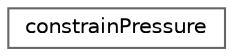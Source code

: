 digraph "Graphical Class Hierarchy"
{
 // LATEX_PDF_SIZE
  bgcolor="transparent";
  edge [fontname=Helvetica,fontsize=10,labelfontname=Helvetica,labelfontsize=10];
  node [fontname=Helvetica,fontsize=10,shape=box,height=0.2,width=0.4];
  rankdir="LR";
  Node0 [id="Node000000",label="constrainPressure",height=0.2,width=0.4,color="grey40", fillcolor="white", style="filled",URL="$classFoam_1_1constrainPressure.html",tooltip=" "];
}

